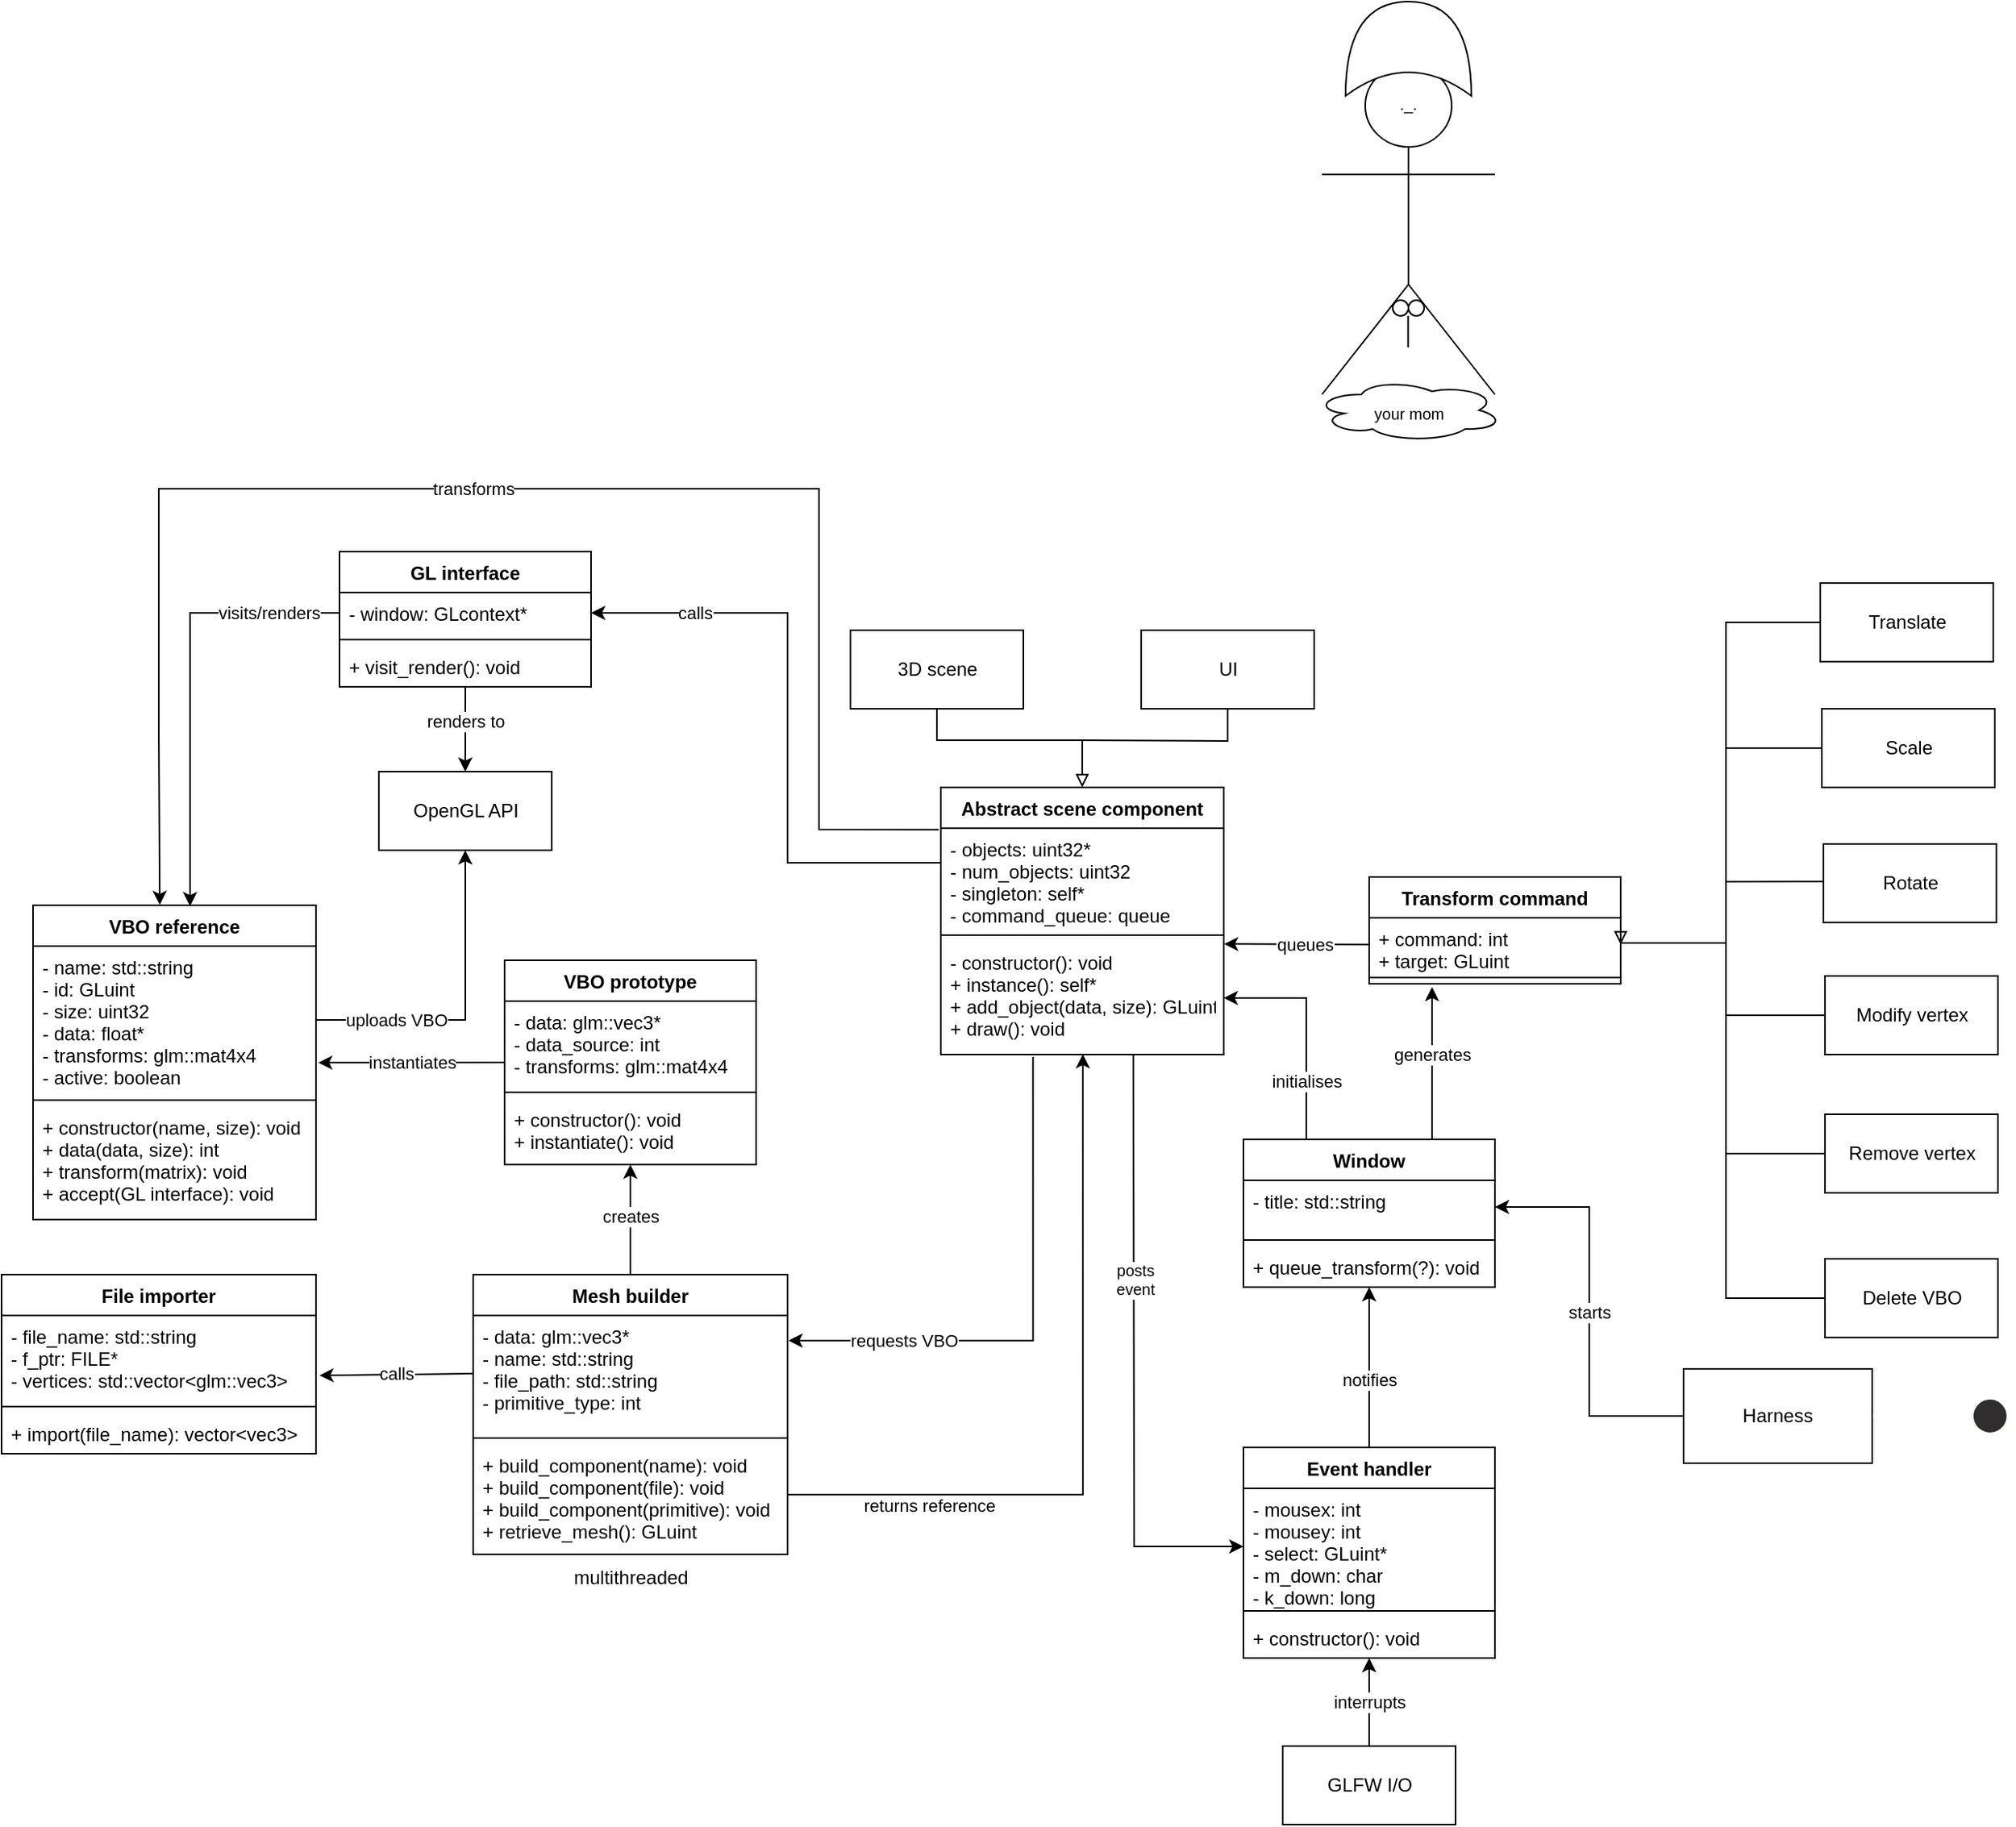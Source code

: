 <mxfile version="20.7.4" type="device"><diagram id="W9tIgFoE3N0dpQZnhDmk" name="Page-1"><mxGraphModel dx="1333" dy="747" grid="1" gridSize="10" guides="1" tooltips="1" connect="1" arrows="1" fold="1" page="1" pageScale="1" pageWidth="3300" pageHeight="4681" math="0" shadow="0"><root><mxCell id="0"/><mxCell id="1" parent="0"/><mxCell id="KyaV4JuoEpW7Y1xoKNzu-114" value="" style="ellipse;shape=cloud;whiteSpace=wrap;html=1;fontSize=10;" vertex="1" parent="1"><mxGeometry x="1985" y="1180" width="120" height="40" as="geometry"/></mxCell><mxCell id="KyaV4JuoEpW7Y1xoKNzu-1" value="Window" style="swimlane;fontStyle=1;align=center;verticalAlign=top;childLayout=stackLayout;horizontal=1;startSize=26;horizontalStack=0;resizeParent=1;resizeParentMax=0;resizeLast=0;collapsible=1;marginBottom=0;" parent="1" vertex="1"><mxGeometry x="1940" y="1664" width="160" height="94" as="geometry"/></mxCell><mxCell id="KyaV4JuoEpW7Y1xoKNzu-2" value="- title: std::string" style="text;strokeColor=none;fillColor=none;align=left;verticalAlign=top;spacingLeft=4;spacingRight=4;overflow=hidden;rotatable=0;points=[[0,0.5],[1,0.5]];portConstraint=eastwest;" parent="KyaV4JuoEpW7Y1xoKNzu-1" vertex="1"><mxGeometry y="26" width="160" height="34" as="geometry"/></mxCell><mxCell id="KyaV4JuoEpW7Y1xoKNzu-3" value="" style="line;strokeWidth=1;fillColor=none;align=left;verticalAlign=middle;spacingTop=-1;spacingLeft=3;spacingRight=3;rotatable=0;labelPosition=right;points=[];portConstraint=eastwest;strokeColor=inherit;" parent="KyaV4JuoEpW7Y1xoKNzu-1" vertex="1"><mxGeometry y="60" width="160" height="8" as="geometry"/></mxCell><mxCell id="KyaV4JuoEpW7Y1xoKNzu-4" value="+ queue_transform(?): void" style="text;strokeColor=none;fillColor=none;align=left;verticalAlign=top;spacingLeft=4;spacingRight=4;overflow=hidden;rotatable=0;points=[[0,0.5],[1,0.5]];portConstraint=eastwest;" parent="KyaV4JuoEpW7Y1xoKNzu-1" vertex="1"><mxGeometry y="68" width="160" height="26" as="geometry"/></mxCell><mxCell id="KyaV4JuoEpW7Y1xoKNzu-5" value="VBO reference" style="swimlane;fontStyle=1;align=center;verticalAlign=top;childLayout=stackLayout;horizontal=1;startSize=26;horizontalStack=0;resizeParent=1;resizeParentMax=0;resizeLast=0;collapsible=1;marginBottom=0;" parent="1" vertex="1"><mxGeometry x="1170" y="1515" width="180" height="200" as="geometry"/></mxCell><mxCell id="KyaV4JuoEpW7Y1xoKNzu-6" value="- name: std::string&#10;- id: GLuint&#10;- size: uint32&#10;- data: float*&#10;- transforms: glm::mat4x4&#10;- active: boolean&#10;&#10;" style="text;strokeColor=none;fillColor=none;align=left;verticalAlign=top;spacingLeft=4;spacingRight=4;overflow=hidden;rotatable=0;points=[[0,0.5],[1,0.5]];portConstraint=eastwest;" parent="KyaV4JuoEpW7Y1xoKNzu-5" vertex="1"><mxGeometry y="26" width="180" height="94" as="geometry"/></mxCell><mxCell id="KyaV4JuoEpW7Y1xoKNzu-7" value="" style="line;strokeWidth=1;fillColor=none;align=left;verticalAlign=middle;spacingTop=-1;spacingLeft=3;spacingRight=3;rotatable=0;labelPosition=right;points=[];portConstraint=eastwest;strokeColor=inherit;" parent="KyaV4JuoEpW7Y1xoKNzu-5" vertex="1"><mxGeometry y="120" width="180" height="8" as="geometry"/></mxCell><mxCell id="KyaV4JuoEpW7Y1xoKNzu-8" value="+ constructor(name, size): void&#10;+ data(data, size): int&#10;+ transform(matrix): void&#10;+ accept(GL interface): void&#10;&#10;&#10;&#10;" style="text;strokeColor=none;fillColor=none;align=left;verticalAlign=top;spacingLeft=4;spacingRight=4;overflow=hidden;rotatable=0;points=[[0,0.5],[1,0.5]];portConstraint=eastwest;" parent="KyaV4JuoEpW7Y1xoKNzu-5" vertex="1"><mxGeometry y="128" width="180" height="72" as="geometry"/></mxCell><mxCell id="KyaV4JuoEpW7Y1xoKNzu-9" value="" style="group" parent="1" connectable="0" vertex="1"><mxGeometry x="1690" y="1340" width="295" height="250" as="geometry"/></mxCell><mxCell id="KyaV4JuoEpW7Y1xoKNzu-10" value="Abstract scene component" style="swimlane;fontStyle=1;align=center;verticalAlign=top;childLayout=stackLayout;horizontal=1;startSize=26;horizontalStack=0;resizeParent=1;resizeParentMax=0;resizeLast=0;collapsible=1;marginBottom=0;" parent="KyaV4JuoEpW7Y1xoKNzu-9" vertex="1"><mxGeometry x="57.5" y="100" width="180" height="170" as="geometry"/></mxCell><mxCell id="KyaV4JuoEpW7Y1xoKNzu-11" value="- objects: uint32*&#10;- num_objects: uint32&#10;- singleton: self*&#10;- command_queue: queue&#10;" style="text;strokeColor=none;fillColor=none;align=left;verticalAlign=top;spacingLeft=4;spacingRight=4;overflow=hidden;rotatable=0;points=[[0,0.5],[1,0.5]];portConstraint=eastwest;" parent="KyaV4JuoEpW7Y1xoKNzu-10" vertex="1"><mxGeometry y="26" width="180" height="64" as="geometry"/></mxCell><mxCell id="KyaV4JuoEpW7Y1xoKNzu-12" value="" style="line;strokeWidth=1;fillColor=none;align=left;verticalAlign=middle;spacingTop=-1;spacingLeft=3;spacingRight=3;rotatable=0;labelPosition=right;points=[];portConstraint=eastwest;strokeColor=inherit;" parent="KyaV4JuoEpW7Y1xoKNzu-10" vertex="1"><mxGeometry y="90" width="180" height="8" as="geometry"/></mxCell><mxCell id="KyaV4JuoEpW7Y1xoKNzu-13" value="- constructor(): void&#10;+ instance(): self*&#10;+ add_object(data, size): GLuint&#10;+ draw(): void&#10;" style="text;strokeColor=none;fillColor=none;align=left;verticalAlign=top;spacingLeft=4;spacingRight=4;overflow=hidden;rotatable=0;points=[[0,0.5],[1,0.5]];portConstraint=eastwest;" parent="KyaV4JuoEpW7Y1xoKNzu-10" vertex="1"><mxGeometry y="98" width="180" height="72" as="geometry"/></mxCell><mxCell id="KyaV4JuoEpW7Y1xoKNzu-14" value="3D scene" style="html=1;" parent="KyaV4JuoEpW7Y1xoKNzu-9" vertex="1"><mxGeometry width="110" height="50" as="geometry"/></mxCell><mxCell id="KyaV4JuoEpW7Y1xoKNzu-15" value="UI" style="html=1;" parent="KyaV4JuoEpW7Y1xoKNzu-9" vertex="1"><mxGeometry x="185" width="110" height="50" as="geometry"/></mxCell><mxCell id="KyaV4JuoEpW7Y1xoKNzu-16" value="" style="endArrow=block;html=1;rounded=0;endFill=0;entryX=0.5;entryY=0;entryDx=0;entryDy=0;exitX=0.5;exitY=1;exitDx=0;exitDy=0;edgeStyle=orthogonalEdgeStyle;" parent="KyaV4JuoEpW7Y1xoKNzu-9" source="KyaV4JuoEpW7Y1xoKNzu-14" target="KyaV4JuoEpW7Y1xoKNzu-10" edge="1"><mxGeometry width="50" height="50" relative="1" as="geometry"><mxPoint x="-172.5" y="10" as="sourcePoint"/><mxPoint x="-122.5" y="-40" as="targetPoint"/><Array as="points"><mxPoint x="55.5" y="70"/><mxPoint x="147.5" y="70"/></Array></mxGeometry></mxCell><mxCell id="KyaV4JuoEpW7Y1xoKNzu-17" value="" style="endArrow=none;html=1;rounded=0;entryX=0.5;entryY=1;entryDx=0;entryDy=0;edgeStyle=orthogonalEdgeStyle;" parent="KyaV4JuoEpW7Y1xoKNzu-9" target="KyaV4JuoEpW7Y1xoKNzu-15" edge="1"><mxGeometry width="50" height="50" relative="1" as="geometry"><mxPoint x="147.5" y="70" as="sourcePoint"/><mxPoint x="327.5" y="70" as="targetPoint"/></mxGeometry></mxCell><mxCell id="KyaV4JuoEpW7Y1xoKNzu-18" value="" style="group" parent="1" connectable="0" vertex="1"><mxGeometry x="2010" y="1310" width="410" height="480" as="geometry"/></mxCell><mxCell id="KyaV4JuoEpW7Y1xoKNzu-19" value="Translate" style="html=1;" parent="KyaV4JuoEpW7Y1xoKNzu-18" vertex="1"><mxGeometry x="297" width="110" height="50" as="geometry"/></mxCell><mxCell id="KyaV4JuoEpW7Y1xoKNzu-20" value="Scale" style="html=1;" parent="KyaV4JuoEpW7Y1xoKNzu-18" vertex="1"><mxGeometry x="298" y="80" width="110" height="50" as="geometry"/></mxCell><mxCell id="KyaV4JuoEpW7Y1xoKNzu-21" value="Rotate" style="html=1;" parent="KyaV4JuoEpW7Y1xoKNzu-18" vertex="1"><mxGeometry x="299" y="166" width="110" height="50" as="geometry"/></mxCell><mxCell id="KyaV4JuoEpW7Y1xoKNzu-22" value="Modify vertex" style="html=1;" parent="KyaV4JuoEpW7Y1xoKNzu-18" vertex="1"><mxGeometry x="300" y="250" width="110" height="50" as="geometry"/></mxCell><mxCell id="KyaV4JuoEpW7Y1xoKNzu-23" value="Remove vertex" style="html=1;" parent="KyaV4JuoEpW7Y1xoKNzu-18" vertex="1"><mxGeometry x="300" y="338" width="110" height="50" as="geometry"/></mxCell><mxCell id="KyaV4JuoEpW7Y1xoKNzu-24" value="Delete VBO" style="html=1;" parent="KyaV4JuoEpW7Y1xoKNzu-18" vertex="1"><mxGeometry x="300" y="430" width="110" height="50" as="geometry"/></mxCell><mxCell id="KyaV4JuoEpW7Y1xoKNzu-25" value="" style="endArrow=block;html=1;rounded=0;endFill=0;exitX=0;exitY=0.5;exitDx=0;exitDy=0;edgeStyle=orthogonalEdgeStyle;" parent="KyaV4JuoEpW7Y1xoKNzu-18" source="KyaV4JuoEpW7Y1xoKNzu-19" edge="1"><mxGeometry width="50" height="50" relative="1" as="geometry"><mxPoint x="-303" y="190" as="sourcePoint"/><mxPoint x="170" y="230" as="targetPoint"/><Array as="points"><mxPoint x="237" y="25"/><mxPoint x="237" y="229"/></Array></mxGeometry></mxCell><mxCell id="KyaV4JuoEpW7Y1xoKNzu-26" value="" style="endArrow=none;html=1;rounded=0;entryX=0;entryY=0.5;entryDx=0;entryDy=0;edgeStyle=orthogonalEdgeStyle;" parent="KyaV4JuoEpW7Y1xoKNzu-18" target="KyaV4JuoEpW7Y1xoKNzu-24" edge="1"><mxGeometry width="50" height="50" relative="1" as="geometry"><mxPoint x="237" y="220" as="sourcePoint"/><mxPoint x="147" y="100" as="targetPoint"/><Array as="points"><mxPoint x="237" y="455"/></Array></mxGeometry></mxCell><mxCell id="KyaV4JuoEpW7Y1xoKNzu-27" value="" style="endArrow=none;html=1;rounded=0;exitX=0;exitY=0.5;exitDx=0;exitDy=0;" parent="KyaV4JuoEpW7Y1xoKNzu-18" source="KyaV4JuoEpW7Y1xoKNzu-20" edge="1"><mxGeometry width="50" height="50" relative="1" as="geometry"><mxPoint x="567" y="210" as="sourcePoint"/><mxPoint x="237" y="105" as="targetPoint"/></mxGeometry></mxCell><mxCell id="KyaV4JuoEpW7Y1xoKNzu-28" value="" style="endArrow=none;html=1;rounded=0;exitX=-0.001;exitY=0.478;exitDx=0;exitDy=0;exitPerimeter=0;" parent="KyaV4JuoEpW7Y1xoKNzu-18" source="KyaV4JuoEpW7Y1xoKNzu-21" edge="1"><mxGeometry width="50" height="50" relative="1" as="geometry"><mxPoint x="287" y="190" as="sourcePoint"/><mxPoint x="237" y="190" as="targetPoint"/></mxGeometry></mxCell><mxCell id="KyaV4JuoEpW7Y1xoKNzu-29" value="" style="endArrow=none;html=1;rounded=0;entryX=0;entryY=0.5;entryDx=0;entryDy=0;" parent="KyaV4JuoEpW7Y1xoKNzu-18" target="KyaV4JuoEpW7Y1xoKNzu-22" edge="1"><mxGeometry width="50" height="50" relative="1" as="geometry"><mxPoint x="237" y="275" as="sourcePoint"/><mxPoint x="207" y="330" as="targetPoint"/></mxGeometry></mxCell><mxCell id="KyaV4JuoEpW7Y1xoKNzu-30" value="" style="endArrow=none;html=1;rounded=0;entryX=0;entryY=0.5;entryDx=0;entryDy=0;" parent="KyaV4JuoEpW7Y1xoKNzu-18" target="KyaV4JuoEpW7Y1xoKNzu-23" edge="1"><mxGeometry width="50" height="50" relative="1" as="geometry"><mxPoint x="237" y="363" as="sourcePoint"/><mxPoint x="197" y="380" as="targetPoint"/></mxGeometry></mxCell><mxCell id="KyaV4JuoEpW7Y1xoKNzu-31" value="Transform command" style="swimlane;fontStyle=1;align=center;verticalAlign=top;childLayout=stackLayout;horizontal=1;startSize=26;horizontalStack=0;resizeParent=1;resizeParentMax=0;resizeLast=0;collapsible=1;marginBottom=0;" parent="KyaV4JuoEpW7Y1xoKNzu-18" vertex="1"><mxGeometry x="10" y="187" width="160" height="68" as="geometry"/></mxCell><mxCell id="KyaV4JuoEpW7Y1xoKNzu-32" value="+ command: int&#10;+ target: GLuint&#10;" style="text;strokeColor=none;fillColor=none;align=left;verticalAlign=top;spacingLeft=4;spacingRight=4;overflow=hidden;rotatable=0;points=[[0,0.5],[1,0.5]];portConstraint=eastwest;" parent="KyaV4JuoEpW7Y1xoKNzu-31" vertex="1"><mxGeometry y="26" width="160" height="34" as="geometry"/></mxCell><mxCell id="KyaV4JuoEpW7Y1xoKNzu-33" value="" style="line;strokeWidth=1;fillColor=none;align=left;verticalAlign=middle;spacingTop=-1;spacingLeft=3;spacingRight=3;rotatable=0;labelPosition=right;points=[];portConstraint=eastwest;strokeColor=inherit;" parent="KyaV4JuoEpW7Y1xoKNzu-31" vertex="1"><mxGeometry y="60" width="160" height="8" as="geometry"/></mxCell><mxCell id="KyaV4JuoEpW7Y1xoKNzu-34" value="VBO prototype" style="swimlane;fontStyle=1;align=center;verticalAlign=top;childLayout=stackLayout;horizontal=1;startSize=26;horizontalStack=0;resizeParent=1;resizeParentMax=0;resizeLast=0;collapsible=1;marginBottom=0;" parent="1" vertex="1"><mxGeometry x="1470" y="1550" width="160" height="130" as="geometry"/></mxCell><mxCell id="KyaV4JuoEpW7Y1xoKNzu-35" value="- data: glm::vec3*&#10;- data_source: int&#10;- transforms: glm::mat4x4&#10;" style="text;strokeColor=none;fillColor=none;align=left;verticalAlign=top;spacingLeft=4;spacingRight=4;overflow=hidden;rotatable=0;points=[[0,0.5],[1,0.5]];portConstraint=eastwest;" parent="KyaV4JuoEpW7Y1xoKNzu-34" vertex="1"><mxGeometry y="26" width="160" height="54" as="geometry"/></mxCell><mxCell id="KyaV4JuoEpW7Y1xoKNzu-36" value="" style="line;strokeWidth=1;fillColor=none;align=left;verticalAlign=middle;spacingTop=-1;spacingLeft=3;spacingRight=3;rotatable=0;labelPosition=right;points=[];portConstraint=eastwest;strokeColor=inherit;" parent="KyaV4JuoEpW7Y1xoKNzu-34" vertex="1"><mxGeometry y="80" width="160" height="8" as="geometry"/></mxCell><mxCell id="KyaV4JuoEpW7Y1xoKNzu-37" value="+ constructor(): void&#10;+ instantiate(): void" style="text;strokeColor=none;fillColor=none;align=left;verticalAlign=top;spacingLeft=4;spacingRight=4;overflow=hidden;rotatable=0;points=[[0,0.5],[1,0.5]];portConstraint=eastwest;" parent="KyaV4JuoEpW7Y1xoKNzu-34" vertex="1"><mxGeometry y="88" width="160" height="42" as="geometry"/></mxCell><mxCell id="KyaV4JuoEpW7Y1xoKNzu-38" value="" style="endArrow=classic;html=1;rounded=0;exitX=0.5;exitY=0;exitDx=0;exitDy=0;" parent="1" source="KyaV4JuoEpW7Y1xoKNzu-62" target="KyaV4JuoEpW7Y1xoKNzu-37" edge="1"><mxGeometry width="50" height="50" relative="1" as="geometry"><mxPoint x="1270" y="1750" as="sourcePoint"/><mxPoint x="1530" y="1600" as="targetPoint"/></mxGeometry></mxCell><mxCell id="KyaV4JuoEpW7Y1xoKNzu-39" value="creates" style="edgeLabel;html=1;align=center;verticalAlign=middle;resizable=0;points=[];" parent="KyaV4JuoEpW7Y1xoKNzu-38" connectable="0" vertex="1"><mxGeometry x="-0.261" y="-2" relative="1" as="geometry"><mxPoint x="-2" y="-11" as="offset"/></mxGeometry></mxCell><mxCell id="KyaV4JuoEpW7Y1xoKNzu-40" value="" style="endArrow=classic;html=1;rounded=0;edgeStyle=orthogonalEdgeStyle;entryX=0.502;entryY=0.996;entryDx=0;entryDy=0;entryPerimeter=0;exitX=1;exitY=0.5;exitDx=0;exitDy=0;" parent="1" source="KyaV4JuoEpW7Y1xoKNzu-65" target="KyaV4JuoEpW7Y1xoKNzu-13" edge="1"><mxGeometry width="50" height="50" relative="1" as="geometry"><mxPoint x="1650" y="1710" as="sourcePoint"/><mxPoint x="1700" y="1660" as="targetPoint"/><Array as="points"><mxPoint x="1650" y="1890"/><mxPoint x="1838" y="1890"/></Array></mxGeometry></mxCell><mxCell id="KyaV4JuoEpW7Y1xoKNzu-41" value="returns reference" style="edgeLabel;html=1;align=center;verticalAlign=middle;resizable=0;points=[];" parent="KyaV4JuoEpW7Y1xoKNzu-40" connectable="0" vertex="1"><mxGeometry x="-0.184" y="-1" relative="1" as="geometry"><mxPoint x="-99" y="8" as="offset"/></mxGeometry></mxCell><mxCell id="KyaV4JuoEpW7Y1xoKNzu-42" value="" style="endArrow=classic;html=1;rounded=0;exitX=0.326;exitY=1.021;exitDx=0;exitDy=0;exitPerimeter=0;entryX=1.003;entryY=0.222;entryDx=0;entryDy=0;edgeStyle=orthogonalEdgeStyle;entryPerimeter=0;shadow=0;" parent="1" source="KyaV4JuoEpW7Y1xoKNzu-13" target="KyaV4JuoEpW7Y1xoKNzu-63" edge="1"><mxGeometry width="50" height="50" relative="1" as="geometry"><mxPoint x="1260" y="1740" as="sourcePoint"/><mxPoint x="1310" y="1690" as="targetPoint"/><Array as="points"><mxPoint x="1806" y="1792"/><mxPoint x="1651" y="1792"/></Array></mxGeometry></mxCell><mxCell id="KyaV4JuoEpW7Y1xoKNzu-43" value="requests VBO" style="edgeLabel;html=1;align=center;verticalAlign=middle;resizable=0;points=[];" parent="KyaV4JuoEpW7Y1xoKNzu-42" connectable="0" vertex="1"><mxGeometry x="0.219" relative="1" as="geometry"><mxPoint x="-58" as="offset"/></mxGeometry></mxCell><mxCell id="KyaV4JuoEpW7Y1xoKNzu-44" value="GL interface" style="swimlane;fontStyle=1;align=center;verticalAlign=top;childLayout=stackLayout;horizontal=1;startSize=26;horizontalStack=0;resizeParent=1;resizeParentMax=0;resizeLast=0;collapsible=1;marginBottom=0;" parent="1" vertex="1"><mxGeometry x="1365" y="1290" width="160" height="86" as="geometry"/></mxCell><mxCell id="KyaV4JuoEpW7Y1xoKNzu-45" value="- window: GLcontext*" style="text;strokeColor=none;fillColor=none;align=left;verticalAlign=top;spacingLeft=4;spacingRight=4;overflow=hidden;rotatable=0;points=[[0,0.5],[1,0.5]];portConstraint=eastwest;" parent="KyaV4JuoEpW7Y1xoKNzu-44" vertex="1"><mxGeometry y="26" width="160" height="26" as="geometry"/></mxCell><mxCell id="KyaV4JuoEpW7Y1xoKNzu-46" value="" style="line;strokeWidth=1;fillColor=none;align=left;verticalAlign=middle;spacingTop=-1;spacingLeft=3;spacingRight=3;rotatable=0;labelPosition=right;points=[];portConstraint=eastwest;strokeColor=inherit;" parent="KyaV4JuoEpW7Y1xoKNzu-44" vertex="1"><mxGeometry y="52" width="160" height="8" as="geometry"/></mxCell><mxCell id="KyaV4JuoEpW7Y1xoKNzu-47" value="+ visit_render(): void" style="text;strokeColor=none;fillColor=none;align=left;verticalAlign=top;spacingLeft=4;spacingRight=4;overflow=hidden;rotatable=0;points=[[0,0.5],[1,0.5]];portConstraint=eastwest;" parent="KyaV4JuoEpW7Y1xoKNzu-44" vertex="1"><mxGeometry y="60" width="160" height="26" as="geometry"/></mxCell><mxCell id="KyaV4JuoEpW7Y1xoKNzu-48" value="" style="endArrow=classic;html=1;rounded=0;shadow=0;exitX=0;exitY=0.5;exitDx=0;exitDy=0;entryX=1;entryY=0.5;entryDx=0;entryDy=0;edgeStyle=orthogonalEdgeStyle;" parent="1" source="KyaV4JuoEpW7Y1xoKNzu-11" target="KyaV4JuoEpW7Y1xoKNzu-45" edge="1"><mxGeometry width="50" height="50" relative="1" as="geometry"><mxPoint x="1270" y="1340" as="sourcePoint"/><mxPoint x="1320" y="1290" as="targetPoint"/><Array as="points"><mxPoint x="1650" y="1488"/><mxPoint x="1650" y="1329"/></Array></mxGeometry></mxCell><mxCell id="KyaV4JuoEpW7Y1xoKNzu-49" value="calls" style="edgeLabel;html=1;align=center;verticalAlign=middle;resizable=0;points=[];" parent="KyaV4JuoEpW7Y1xoKNzu-48" connectable="0" vertex="1"><mxGeometry x="0.554" y="3" relative="1" as="geometry"><mxPoint x="-22" y="-3" as="offset"/></mxGeometry></mxCell><mxCell id="KyaV4JuoEpW7Y1xoKNzu-50" value="visits/renders" style="endArrow=classic;html=1;rounded=0;shadow=0;exitX=0;exitY=0.5;exitDx=0;exitDy=0;edgeStyle=orthogonalEdgeStyle;entryX=0.555;entryY=0.003;entryDx=0;entryDy=0;entryPerimeter=0;" parent="1" source="KyaV4JuoEpW7Y1xoKNzu-45" target="KyaV4JuoEpW7Y1xoKNzu-5" edge="1"><mxGeometry x="-0.681" width="50" height="50" relative="1" as="geometry"><mxPoint x="1130" y="1360" as="sourcePoint"/><mxPoint x="1270" y="1400" as="targetPoint"/><mxPoint as="offset"/><Array as="points"><mxPoint x="1270" y="1329"/></Array></mxGeometry></mxCell><mxCell id="KyaV4JuoEpW7Y1xoKNzu-51" value="OpenGL API" style="html=1;" parent="1" vertex="1"><mxGeometry x="1390" y="1430" width="110" height="50" as="geometry"/></mxCell><mxCell id="KyaV4JuoEpW7Y1xoKNzu-52" value="transforms" style="endArrow=classic;html=1;rounded=0;shadow=0;exitX=-0.007;exitY=0.013;exitDx=0;exitDy=0;exitPerimeter=0;edgeStyle=orthogonalEdgeStyle;entryX=0.448;entryY=-0.001;entryDx=0;entryDy=0;entryPerimeter=0;" parent="1" source="KyaV4JuoEpW7Y1xoKNzu-11" target="KyaV4JuoEpW7Y1xoKNzu-5" edge="1"><mxGeometry x="0.049" width="50" height="50" relative="1" as="geometry"><mxPoint x="1260" y="1270" as="sourcePoint"/><mxPoint x="1250" y="1401" as="targetPoint"/><Array as="points"><mxPoint x="1670" y="1467"/><mxPoint x="1670" y="1250"/><mxPoint x="1250" y="1250"/><mxPoint x="1250" y="1401"/></Array><mxPoint as="offset"/></mxGeometry></mxCell><mxCell id="KyaV4JuoEpW7Y1xoKNzu-53" value="instantiates" style="endArrow=classic;html=1;rounded=0;shadow=0;exitX=0;exitY=0.5;exitDx=0;exitDy=0;entryX=1.008;entryY=0.789;entryDx=0;entryDy=0;entryPerimeter=0;" parent="1" source="KyaV4JuoEpW7Y1xoKNzu-34" target="KyaV4JuoEpW7Y1xoKNzu-6" edge="1"><mxGeometry width="50" height="50" relative="1" as="geometry"><mxPoint x="1390" y="1520" as="sourcePoint"/><mxPoint x="1440" y="1470" as="targetPoint"/></mxGeometry></mxCell><mxCell id="KyaV4JuoEpW7Y1xoKNzu-54" value="" style="group" parent="1" connectable="0" vertex="1"><mxGeometry x="1150" y="1750" width="500" height="208" as="geometry"/></mxCell><mxCell id="KyaV4JuoEpW7Y1xoKNzu-55" value="File importer" style="swimlane;fontStyle=1;align=center;verticalAlign=top;childLayout=stackLayout;horizontal=1;startSize=26;horizontalStack=0;resizeParent=1;resizeParentMax=0;resizeLast=0;collapsible=1;marginBottom=0;" parent="KyaV4JuoEpW7Y1xoKNzu-54" vertex="1"><mxGeometry width="200" height="114" as="geometry"/></mxCell><mxCell id="KyaV4JuoEpW7Y1xoKNzu-56" value="- file_name: std::string&#10;- f_ptr: FILE*&#10;- vertices: std::vector&lt;glm::vec3&gt;&#10;" style="text;strokeColor=none;fillColor=none;align=left;verticalAlign=top;spacingLeft=4;spacingRight=4;overflow=hidden;rotatable=0;points=[[0,0.5],[1,0.5]];portConstraint=eastwest;" parent="KyaV4JuoEpW7Y1xoKNzu-55" vertex="1"><mxGeometry y="26" width="200" height="54" as="geometry"/></mxCell><mxCell id="KyaV4JuoEpW7Y1xoKNzu-57" value="" style="line;strokeWidth=1;fillColor=none;align=left;verticalAlign=middle;spacingTop=-1;spacingLeft=3;spacingRight=3;rotatable=0;labelPosition=right;points=[];portConstraint=eastwest;strokeColor=inherit;" parent="KyaV4JuoEpW7Y1xoKNzu-55" vertex="1"><mxGeometry y="80" width="200" height="8" as="geometry"/></mxCell><mxCell id="KyaV4JuoEpW7Y1xoKNzu-58" value="+ import(file_name): vector&lt;vec3&gt;" style="text;strokeColor=none;fillColor=none;align=left;verticalAlign=top;spacingLeft=4;spacingRight=4;overflow=hidden;rotatable=0;points=[[0,0.5],[1,0.5]];portConstraint=eastwest;" parent="KyaV4JuoEpW7Y1xoKNzu-55" vertex="1"><mxGeometry y="88" width="200" height="26" as="geometry"/></mxCell><mxCell id="KyaV4JuoEpW7Y1xoKNzu-59" value="" style="endArrow=classic;html=1;rounded=0;shadow=0;exitX=0;exitY=0.5;exitDx=0;exitDy=0;entryX=1.011;entryY=0.707;entryDx=0;entryDy=0;entryPerimeter=0;" parent="KyaV4JuoEpW7Y1xoKNzu-54" source="KyaV4JuoEpW7Y1xoKNzu-63" target="KyaV4JuoEpW7Y1xoKNzu-56" edge="1"><mxGeometry width="50" height="50" relative="1" as="geometry"><mxPoint x="210" y="40" as="sourcePoint"/><mxPoint x="260" y="-10" as="targetPoint"/></mxGeometry></mxCell><mxCell id="KyaV4JuoEpW7Y1xoKNzu-60" value="calls" style="edgeLabel;html=1;align=center;verticalAlign=middle;resizable=0;points=[];" parent="KyaV4JuoEpW7Y1xoKNzu-59" connectable="0" vertex="1"><mxGeometry x="0.154" y="-1" relative="1" as="geometry"><mxPoint x="7" as="offset"/></mxGeometry></mxCell><mxCell id="KyaV4JuoEpW7Y1xoKNzu-61" value="" style="group" parent="KyaV4JuoEpW7Y1xoKNzu-54" connectable="0" vertex="1"><mxGeometry x="300" width="200" height="208" as="geometry"/></mxCell><mxCell id="KyaV4JuoEpW7Y1xoKNzu-62" value="Mesh builder" style="swimlane;fontStyle=1;align=center;verticalAlign=top;childLayout=stackLayout;horizontal=1;startSize=26;horizontalStack=0;resizeParent=1;resizeParentMax=0;resizeLast=0;collapsible=1;marginBottom=0;" parent="KyaV4JuoEpW7Y1xoKNzu-61" vertex="1"><mxGeometry width="200" height="178" as="geometry"/></mxCell><mxCell id="KyaV4JuoEpW7Y1xoKNzu-63" value="- data: glm::vec3*&#10;- name: std::string&#10;- file_path: std::string&#10;- primitive_type: int&#10;" style="text;strokeColor=none;fillColor=none;align=left;verticalAlign=top;spacingLeft=4;spacingRight=4;overflow=hidden;rotatable=0;points=[[0,0.5],[1,0.5]];portConstraint=eastwest;" parent="KyaV4JuoEpW7Y1xoKNzu-62" vertex="1"><mxGeometry y="26" width="200" height="74" as="geometry"/></mxCell><mxCell id="KyaV4JuoEpW7Y1xoKNzu-64" value="" style="line;strokeWidth=1;fillColor=none;align=left;verticalAlign=middle;spacingTop=-1;spacingLeft=3;spacingRight=3;rotatable=0;labelPosition=right;points=[];portConstraint=eastwest;strokeColor=inherit;" parent="KyaV4JuoEpW7Y1xoKNzu-62" vertex="1"><mxGeometry y="100" width="200" height="8" as="geometry"/></mxCell><mxCell id="KyaV4JuoEpW7Y1xoKNzu-65" value="+ build_component(name): void&#10;+ build_component(file): void&#10;+ build_component(primitive): void&#10;+ retrieve_mesh(): GLuint&#10;" style="text;strokeColor=none;fillColor=none;align=left;verticalAlign=top;spacingLeft=4;spacingRight=4;overflow=hidden;rotatable=0;points=[[0,0.5],[1,0.5]];portConstraint=eastwest;" parent="KyaV4JuoEpW7Y1xoKNzu-62" vertex="1"><mxGeometry y="108" width="200" height="70" as="geometry"/></mxCell><mxCell id="KyaV4JuoEpW7Y1xoKNzu-66" value="multithreaded" style="text;html=1;align=center;verticalAlign=middle;resizable=0;points=[];autosize=1;strokeColor=none;fillColor=none;" parent="KyaV4JuoEpW7Y1xoKNzu-61" vertex="1"><mxGeometry x="50" y="178" width="100" height="30" as="geometry"/></mxCell><mxCell id="KyaV4JuoEpW7Y1xoKNzu-67" value="" style="endArrow=classic;html=1;rounded=0;shadow=0;exitX=1;exitY=0.5;exitDx=0;exitDy=0;entryX=0.5;entryY=1;entryDx=0;entryDy=0;edgeStyle=orthogonalEdgeStyle;" parent="1" source="KyaV4JuoEpW7Y1xoKNzu-6" target="KyaV4JuoEpW7Y1xoKNzu-51" edge="1"><mxGeometry width="50" height="50" relative="1" as="geometry"><mxPoint x="1380" y="1570" as="sourcePoint"/><mxPoint x="1430" y="1520" as="targetPoint"/></mxGeometry></mxCell><mxCell id="KyaV4JuoEpW7Y1xoKNzu-68" value="uploads VBO" style="edgeLabel;html=1;align=center;verticalAlign=middle;resizable=0;points=[];" parent="KyaV4JuoEpW7Y1xoKNzu-67" connectable="0" vertex="1"><mxGeometry x="-0.534" y="-1" relative="1" as="geometry"><mxPoint x="3" y="-1" as="offset"/></mxGeometry></mxCell><mxCell id="KyaV4JuoEpW7Y1xoKNzu-69" value="" style="endArrow=classic;html=1;rounded=0;shadow=0;entryX=0.5;entryY=0;entryDx=0;entryDy=0;exitX=0.5;exitY=1;exitDx=0;exitDy=0;" parent="1" source="KyaV4JuoEpW7Y1xoKNzu-44" target="KyaV4JuoEpW7Y1xoKNzu-51" edge="1"><mxGeometry width="50" height="50" relative="1" as="geometry"><mxPoint x="1370" y="1400" as="sourcePoint"/><mxPoint x="1350" y="1400" as="targetPoint"/></mxGeometry></mxCell><mxCell id="KyaV4JuoEpW7Y1xoKNzu-70" value="renders to" style="edgeLabel;html=1;align=center;verticalAlign=middle;resizable=0;points=[];" parent="KyaV4JuoEpW7Y1xoKNzu-69" connectable="0" vertex="1"><mxGeometry x="-0.196" relative="1" as="geometry"><mxPoint as="offset"/></mxGeometry></mxCell><mxCell id="KyaV4JuoEpW7Y1xoKNzu-71" value="" style="endArrow=classic;html=1;rounded=0;shadow=0;exitX=0;exitY=0.5;exitDx=0;exitDy=0;entryX=1.001;entryY=0.023;entryDx=0;entryDy=0;entryPerimeter=0;" parent="1" source="KyaV4JuoEpW7Y1xoKNzu-32" target="KyaV4JuoEpW7Y1xoKNzu-13" edge="1"><mxGeometry width="50" height="50" relative="1" as="geometry"><mxPoint x="1940" y="1660" as="sourcePoint"/><mxPoint x="1990" y="1610" as="targetPoint"/></mxGeometry></mxCell><mxCell id="KyaV4JuoEpW7Y1xoKNzu-72" value="queues" style="edgeLabel;html=1;align=center;verticalAlign=middle;resizable=0;points=[];" parent="KyaV4JuoEpW7Y1xoKNzu-71" connectable="0" vertex="1"><mxGeometry x="-0.097" y="2" relative="1" as="geometry"><mxPoint y="-2" as="offset"/></mxGeometry></mxCell><mxCell id="KyaV4JuoEpW7Y1xoKNzu-73" value="" style="endArrow=classic;html=1;rounded=0;shadow=0;exitX=0.25;exitY=0;exitDx=0;exitDy=0;entryX=1;entryY=0.5;entryDx=0;entryDy=0;" parent="1" source="KyaV4JuoEpW7Y1xoKNzu-1" target="KyaV4JuoEpW7Y1xoKNzu-13" edge="1"><mxGeometry width="50" height="50" relative="1" as="geometry"><mxPoint x="1860" y="1720" as="sourcePoint"/><mxPoint x="1910" y="1670" as="targetPoint"/><Array as="points"><mxPoint x="1980" y="1574"/></Array></mxGeometry></mxCell><mxCell id="KyaV4JuoEpW7Y1xoKNzu-74" value="initialises" style="edgeLabel;html=1;align=center;verticalAlign=middle;resizable=0;points=[];" parent="KyaV4JuoEpW7Y1xoKNzu-73" connectable="0" vertex="1"><mxGeometry x="-0.473" relative="1" as="geometry"><mxPoint as="offset"/></mxGeometry></mxCell><mxCell id="KyaV4JuoEpW7Y1xoKNzu-75" value="generates" style="endArrow=classic;html=1;rounded=0;shadow=0;exitX=0.75;exitY=0;exitDx=0;exitDy=0;edgeStyle=orthogonalEdgeStyle;" parent="1" source="KyaV4JuoEpW7Y1xoKNzu-1" edge="1"><mxGeometry x="0.113" width="50" height="50" relative="1" as="geometry"><mxPoint x="1870" y="1770" as="sourcePoint"/><mxPoint x="2060" y="1567" as="targetPoint"/><mxPoint as="offset"/><Array as="points"><mxPoint x="2060" y="1567"/></Array></mxGeometry></mxCell><mxCell id="KyaV4JuoEpW7Y1xoKNzu-78" value="Harness" style="rounded=0;whiteSpace=wrap;html=1;" vertex="1" parent="1"><mxGeometry x="2220" y="1810" width="120" height="60" as="geometry"/></mxCell><mxCell id="KyaV4JuoEpW7Y1xoKNzu-79" value="starts" style="endArrow=classic;html=1;rounded=0;exitX=0;exitY=0.5;exitDx=0;exitDy=0;entryX=1;entryY=0.5;entryDx=0;entryDy=0;edgeStyle=orthogonalEdgeStyle;" edge="1" parent="1" source="KyaV4JuoEpW7Y1xoKNzu-78" target="KyaV4JuoEpW7Y1xoKNzu-2"><mxGeometry width="50" height="50" relative="1" as="geometry"><mxPoint x="2040" y="1940" as="sourcePoint"/><mxPoint x="2090" y="1890" as="targetPoint"/></mxGeometry></mxCell><mxCell id="KyaV4JuoEpW7Y1xoKNzu-84" value="Event handler" style="swimlane;fontStyle=1;align=center;verticalAlign=top;childLayout=stackLayout;horizontal=1;startSize=26;horizontalStack=0;resizeParent=1;resizeParentMax=0;resizeLast=0;collapsible=1;marginBottom=0;" vertex="1" parent="1"><mxGeometry x="1940" y="1860" width="160" height="134" as="geometry"/></mxCell><mxCell id="KyaV4JuoEpW7Y1xoKNzu-85" value="- mousex: int&#10;- mousey: int&#10;- select: GLuint*&#10;- m_down: char&#10;- k_down: long&#10;&#10;" style="text;strokeColor=none;fillColor=none;align=left;verticalAlign=top;spacingLeft=4;spacingRight=4;overflow=hidden;rotatable=0;points=[[0,0.5],[1,0.5]];portConstraint=eastwest;" vertex="1" parent="KyaV4JuoEpW7Y1xoKNzu-84"><mxGeometry y="26" width="160" height="74" as="geometry"/></mxCell><mxCell id="KyaV4JuoEpW7Y1xoKNzu-86" value="" style="line;strokeWidth=1;fillColor=none;align=left;verticalAlign=middle;spacingTop=-1;spacingLeft=3;spacingRight=3;rotatable=0;labelPosition=right;points=[];portConstraint=eastwest;strokeColor=inherit;" vertex="1" parent="KyaV4JuoEpW7Y1xoKNzu-84"><mxGeometry y="100" width="160" height="8" as="geometry"/></mxCell><mxCell id="KyaV4JuoEpW7Y1xoKNzu-87" value="+ constructor(): void" style="text;strokeColor=none;fillColor=none;align=left;verticalAlign=top;spacingLeft=4;spacingRight=4;overflow=hidden;rotatable=0;points=[[0,0.5],[1,0.5]];portConstraint=eastwest;" vertex="1" parent="KyaV4JuoEpW7Y1xoKNzu-84"><mxGeometry y="108" width="160" height="26" as="geometry"/></mxCell><mxCell id="KyaV4JuoEpW7Y1xoKNzu-92" value="GLFW I/O" style="html=1;" vertex="1" parent="1"><mxGeometry x="1965" y="2050" width="110" height="50" as="geometry"/></mxCell><mxCell id="KyaV4JuoEpW7Y1xoKNzu-93" value="interrupts" style="endArrow=none;html=1;rounded=0;entryX=0.5;entryY=0;entryDx=0;entryDy=0;exitX=0.5;exitY=1;exitDx=0;exitDy=0;startArrow=classic;startFill=1;endFill=0;" edge="1" parent="1" source="KyaV4JuoEpW7Y1xoKNzu-84" target="KyaV4JuoEpW7Y1xoKNzu-92"><mxGeometry width="50" height="50" relative="1" as="geometry"><mxPoint x="2080" y="1970" as="sourcePoint"/><mxPoint x="1790" y="2060" as="targetPoint"/></mxGeometry></mxCell><mxCell id="KyaV4JuoEpW7Y1xoKNzu-96" value="" style="ellipse;html=1;shape=startState;fillColor=#2f2d2d;strokeColor=#F8FFF2;" vertex="1" parent="1"><mxGeometry x="2400" y="1825" width="30" height="30" as="geometry"/></mxCell><mxCell id="KyaV4JuoEpW7Y1xoKNzu-97" value="" style="edgeStyle=orthogonalEdgeStyle;html=1;verticalAlign=bottom;endArrow=open;endSize=8;strokeColor=#ffffff;rounded=0;entryX=1;entryY=0.5;entryDx=0;entryDy=0;" edge="1" source="KyaV4JuoEpW7Y1xoKNzu-96" parent="1" target="KyaV4JuoEpW7Y1xoKNzu-78"><mxGeometry relative="1" as="geometry"><mxPoint x="2655" y="1938" as="targetPoint"/></mxGeometry></mxCell><mxCell id="KyaV4JuoEpW7Y1xoKNzu-98" value="" style="endArrow=classic;html=1;rounded=0;fontSize=10;startSize=14;endSize=6;sourcePerimeterSpacing=8;targetPerimeterSpacing=8;curved=1;exitX=0.5;exitY=0;exitDx=0;exitDy=0;entryX=0.5;entryY=1;entryDx=0;entryDy=0;" edge="1" parent="1" source="KyaV4JuoEpW7Y1xoKNzu-84" target="KyaV4JuoEpW7Y1xoKNzu-1"><mxGeometry width="50" height="50" relative="1" as="geometry"><mxPoint x="2180" y="2000" as="sourcePoint"/><mxPoint x="2170" y="1903" as="targetPoint"/></mxGeometry></mxCell><mxCell id="KyaV4JuoEpW7Y1xoKNzu-99" value="notifies" style="edgeLabel;html=1;align=center;verticalAlign=middle;resizable=0;points=[];fontSize=11;" vertex="1" connectable="0" parent="KyaV4JuoEpW7Y1xoKNzu-98"><mxGeometry x="-0.337" y="-2" relative="1" as="geometry"><mxPoint x="-2" y="-9" as="offset"/></mxGeometry></mxCell><mxCell id="KyaV4JuoEpW7Y1xoKNzu-101" value="" style="endArrow=classic;html=1;rounded=0;fontSize=10;startSize=14;endSize=6;sourcePerimeterSpacing=8;targetPerimeterSpacing=8;entryX=0;entryY=0.5;entryDx=0;entryDy=0;edgeStyle=orthogonalEdgeStyle;" edge="1" parent="1" target="KyaV4JuoEpW7Y1xoKNzu-85"><mxGeometry width="50" height="50" relative="1" as="geometry"><mxPoint x="1870" y="1610" as="sourcePoint"/><mxPoint x="1640" y="1980" as="targetPoint"/></mxGeometry></mxCell><mxCell id="KyaV4JuoEpW7Y1xoKNzu-102" value="posts&lt;br&gt;event" style="edgeLabel;html=1;align=center;verticalAlign=middle;resizable=0;points=[];fontSize=10;" vertex="1" connectable="0" parent="KyaV4JuoEpW7Y1xoKNzu-101"><mxGeometry x="-0.253" y="1" relative="1" as="geometry"><mxPoint as="offset"/></mxGeometry></mxCell><mxCell id="KyaV4JuoEpW7Y1xoKNzu-103" value="your mom" style="shape=umlActor;verticalLabelPosition=bottom;verticalAlign=top;html=1;outlineConnect=0;fontSize=10;" vertex="1" parent="1"><mxGeometry x="1990" y="980" width="110" height="210" as="geometry"/></mxCell><mxCell id="KyaV4JuoEpW7Y1xoKNzu-108" value="" style="group" vertex="1" connectable="0" parent="1"><mxGeometry x="2035" y="1130" width="20" height="10" as="geometry"/></mxCell><mxCell id="KyaV4JuoEpW7Y1xoKNzu-104" value="" style="ellipse;whiteSpace=wrap;html=1;fontSize=10;" vertex="1" parent="KyaV4JuoEpW7Y1xoKNzu-108"><mxGeometry width="10" height="10" as="geometry"/></mxCell><mxCell id="KyaV4JuoEpW7Y1xoKNzu-106" value="" style="ellipse;whiteSpace=wrap;html=1;fontSize=10;" vertex="1" parent="KyaV4JuoEpW7Y1xoKNzu-108"><mxGeometry x="10" width="10" height="10" as="geometry"/></mxCell><mxCell id="KyaV4JuoEpW7Y1xoKNzu-111" value="" style="endArrow=none;html=1;rounded=0;fontSize=10;startSize=14;endSize=6;sourcePerimeterSpacing=8;targetPerimeterSpacing=8;" edge="1" parent="1"><mxGeometry width="50" height="50" relative="1" as="geometry"><mxPoint x="2044.78" y="1160" as="sourcePoint"/><mxPoint x="2044.78" y="1140" as="targetPoint"/></mxGeometry></mxCell><mxCell id="KyaV4JuoEpW7Y1xoKNzu-115" value="" style="shape=xor;whiteSpace=wrap;html=1;fontSize=10;rotation=-90;" vertex="1" parent="1"><mxGeometry x="2015" y="930" width="60" height="80" as="geometry"/></mxCell><mxCell id="KyaV4JuoEpW7Y1xoKNzu-117" value="._." style="text;html=1;strokeColor=none;fillColor=none;align=center;verticalAlign=middle;whiteSpace=wrap;rounded=0;fontSize=10;" vertex="1" parent="1"><mxGeometry x="2015" y="990" width="60" height="30" as="geometry"/></mxCell></root></mxGraphModel></diagram></mxfile>